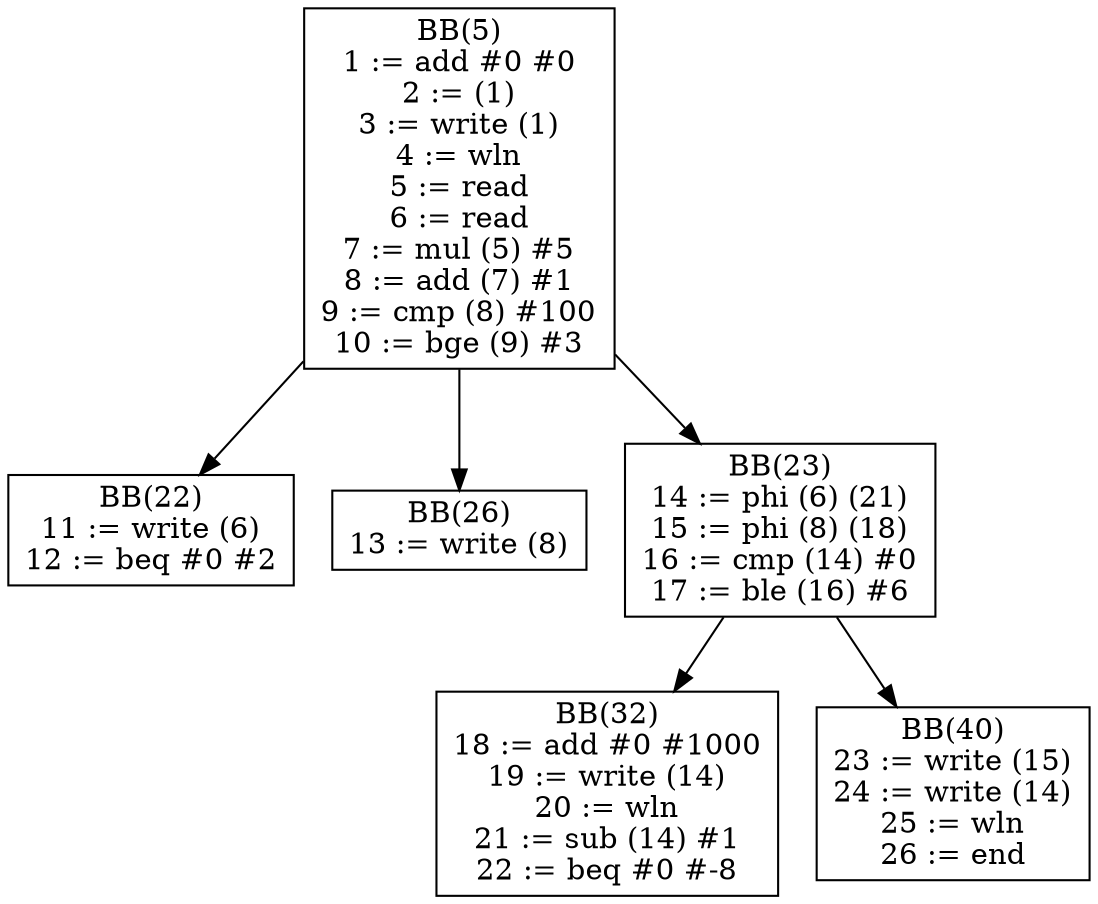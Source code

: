 digraph dom {
BB5[shape = box, label = "BB(5)\n" + "1 := add #0 #0\n" + "2 := (1)\n" + "3 := write (1)\n" + "4 := wln\n" + "5 := read\n" + "6 := read\n" + "7 := mul (5) #5\n" + "8 := add (7) #1\n" + "9 := cmp (8) #100\n" + "10 := bge (9) #3\n"];
BB22[shape = box, label = "BB(22)\n" + "11 := write (6)\n" + "12 := beq #0 #2\n"];
BB26[shape = box, label = "BB(26)\n" + "13 := write (8)\n"];
BB23[shape = box, label = "BB(23)\n" + "14 := phi (6) (21)\n" + "15 := phi (8) (18)\n" + "16 := cmp (14) #0\n" + "17 := ble (16) #6\n"];
BB32[shape = box, label = "BB(32)\n" + "18 := add #0 #1000\n" + "19 := write (14)\n" + "20 := wln\n" + "21 := sub (14) #1\n" + "22 := beq #0 #-8\n"];
BB40[shape = box, label = "BB(40)\n" + "23 := write (15)\n" + "24 := write (14)\n" + "25 := wln\n" + "26 := end\n"];
BB5 -> BB22;
BB5 -> BB26;
BB5 -> BB23;
BB23 -> BB32;
BB23 -> BB40;
}
